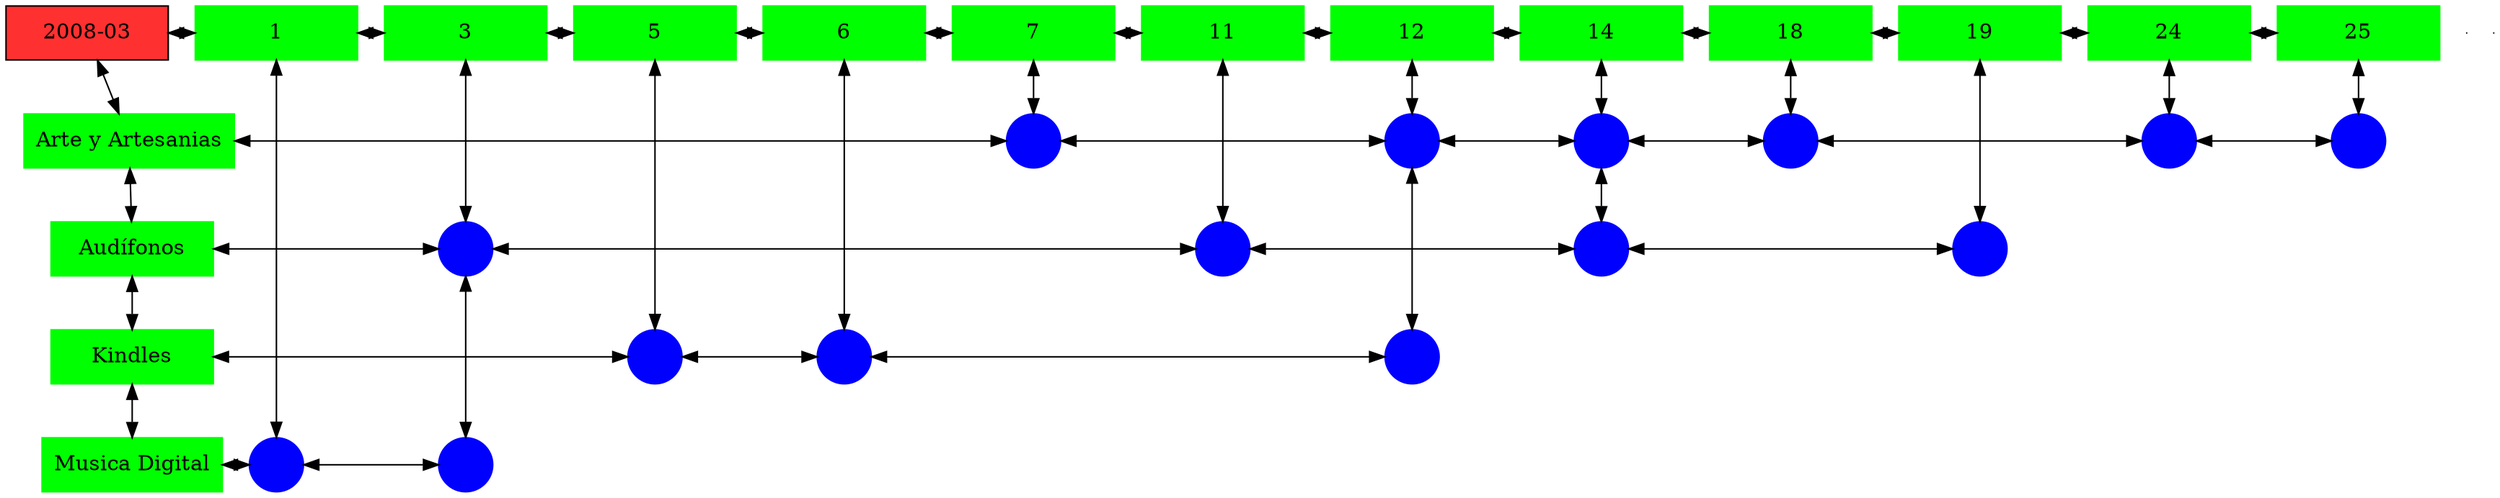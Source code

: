 digraph G{
node[shape="box"];
nodeMt[ label = "2008-03", width = 1.5, style = filled, fillcolor = firebrick1, group = 1 ];
e0[ shape = point, width = 0 ];
e1[ shape = point, width = 0 ];
node0xc001ec1bd0[label="1",color=green,style =filled,width = 1.5 group=1];
nodeMt->node0xc001ec1bd0[dir="both"];
{rank=same;nodeMt;node0xc001ec1bd0;}
node0xc0020e1720[label="3",color=green,style =filled,width = 1.5 group=3];
node0xc001ec1bd0->node0xc0020e1720[dir="both"];
{rank=same;node0xc001ec1bd0;node0xc0020e1720;}
node0xc00207e730[label="5",color=green,style =filled,width = 1.5 group=5];
node0xc0020e1720->node0xc00207e730[dir="both"];
{rank=same;node0xc0020e1720;node0xc00207e730;}
node0xc002217270[label="6",color=green,style =filled,width = 1.5 group=6];
node0xc00207e730->node0xc002217270[dir="both"];
{rank=same;node0xc00207e730;node0xc002217270;}
node0xc001eda780[label="7",color=green,style =filled,width = 1.5 group=7];
node0xc002217270->node0xc001eda780[dir="both"];
{rank=same;node0xc002217270;node0xc001eda780;}
node0xc001f3e870[label="11",color=green,style =filled,width = 1.5 group=11];
node0xc001eda780->node0xc001f3e870[dir="both"];
{rank=same;node0xc001eda780;node0xc001f3e870;}
node0xc001f66f50[label="12",color=green,style =filled,width = 1.5 group=12];
node0xc001f3e870->node0xc001f66f50[dir="both"];
{rank=same;node0xc001f3e870;node0xc001f66f50;}
node0xc00209ea50[label="14",color=green,style =filled,width = 1.5 group=14];
node0xc001f66f50->node0xc00209ea50[dir="both"];
{rank=same;node0xc001f66f50;node0xc00209ea50;}
node0xc00224c640[label="18",color=green,style =filled,width = 1.5 group=18];
node0xc00209ea50->node0xc00224c640[dir="both"];
{rank=same;node0xc00209ea50;node0xc00224c640;}
node0xc001f3f950[label="19",color=green,style =filled,width = 1.5 group=19];
node0xc00224c640->node0xc001f3f950[dir="both"];
{rank=same;node0xc00224c640;node0xc001f3f950;}
node0xc0022e54a0[label="24",color=green,style =filled,width = 1.5 group=24];
node0xc001f3f950->node0xc0022e54a0[dir="both"];
{rank=same;node0xc001f3f950;node0xc0022e54a0;}
node0xc00200e7d0[label="25",color=green,style =filled,width = 1.5 group=25];
node0xc0022e54a0->node0xc00200e7d0[dir="both"];
{rank=same;node0xc0022e54a0;node0xc00200e7d0;}
node0xc001eda730[label="Arte y Artesanias",color=green,style =filled width = 1.5 group=1];
node0xc001ed3200[label="",color=blue,style =filled, width = 0.5 group=7 shape=circle];
node0xc001eda730->node0xc001ed3200[dir="both"];
{rank=same;node0xc001eda730;node0xc001ed3200;}
node0xc00216c300[label="",color=blue,style =filled, width = 0.5 group=12 shape=circle];
node0xc001ed3200->node0xc00216c300[dir="both"];
{rank=same;node0xc00216c300;node0xc001ed3200;}
node0xc0020bc000[label="",color=blue,style =filled, width = 0.5 group=14 shape=circle];
node0xc00216c300->node0xc0020bc000[dir="both"];
{rank=same;node0xc0020bc000;node0xc00216c300;}
node0xc002246f00[label="",color=blue,style =filled, width = 0.5 group=18 shape=circle];
node0xc0020bc000->node0xc002246f00[dir="both"];
{rank=same;node0xc002246f00;node0xc0020bc000;}
node0xc0022dde00[label="",color=blue,style =filled, width = 0.5 group=24 shape=circle];
node0xc002246f00->node0xc0022dde00[dir="both"];
{rank=same;node0xc0022dde00;node0xc002246f00;}
node0xc00200cc80[label="",color=blue,style =filled, width = 0.5 group=25 shape=circle];
node0xc0022dde00->node0xc00200cc80[dir="both"];
{rank=same;node0xc00200cc80;node0xc0022dde00;}
node0xc001f3e820[label="Audífonos",color=green,style =filled width = 1.5 group=1];
node0xc0020eaa00[label="",color=blue,style =filled, width = 0.5 group=3 shape=circle];
node0xc001f3e820->node0xc0020eaa00[dir="both"];
{rank=same;node0xc001f3e820;node0xc0020eaa00;}
node0xc001f29f80[label="",color=blue,style =filled, width = 0.5 group=11 shape=circle];
node0xc0020eaa00->node0xc001f29f80[dir="both"];
{rank=same;node0xc001f29f80;node0xc0020eaa00;}
node0xc00208de00[label="",color=blue,style =filled, width = 0.5 group=14 shape=circle];
node0xc001f29f80->node0xc00208de00[dir="both"];
{rank=same;node0xc00208de00;node0xc001f29f80;}
node0xc001f40a00[label="",color=blue,style =filled, width = 0.5 group=19 shape=circle];
node0xc00208de00->node0xc001f40a00[dir="both"];
{rank=same;node0xc001f40a00;node0xc00208de00;}
node0xc001f66f00[label="Kindles",color=green,style =filled width = 1.5 group=1];
node0xc00207ac80[label="",color=blue,style =filled, width = 0.5 group=5 shape=circle];
node0xc001f66f00->node0xc00207ac80[dir="both"];
{rank=same;node0xc001f66f00;node0xc00207ac80;}
node0xc002218700[label="",color=blue,style =filled, width = 0.5 group=6 shape=circle];
node0xc00207ac80->node0xc002218700[dir="both"];
{rank=same;node0xc002218700;node0xc00207ac80;}
node0xc001f70000[label="",color=blue,style =filled, width = 0.5 group=12 shape=circle];
node0xc002218700->node0xc001f70000[dir="both"];
{rank=same;node0xc001f70000;node0xc002218700;}
node0xc001ec1b80[label="Musica Digital",color=green,style =filled width = 1.5 group=1];
node0xc001ebd780[label="",color=blue,style =filled, width = 0.5 group=1 shape=circle];
node0xc001ec1b80->node0xc001ebd780[dir="both"];
{rank=same;node0xc001ec1b80;node0xc001ebd780;}
node0xc002304900[label="",color=blue,style =filled, width = 0.5 group=3 shape=circle];
node0xc001ebd780->node0xc002304900[dir="both"];
{rank=same;node0xc002304900;node0xc001ebd780;}
node0xc001ec1bd0->node0xc001ebd780[dir="both"];
node0xc0020e1720->node0xc0020eaa00[dir="both"];
node0xc0020eaa00->node0xc002304900[dir="both"];
node0xc00207e730->node0xc00207ac80[dir="both"];
node0xc002217270->node0xc002218700[dir="both"];
node0xc001eda780->node0xc001ed3200[dir="both"];
node0xc001f3e870->node0xc001f29f80[dir="both"];
node0xc001f66f50->node0xc00216c300[dir="both"];
node0xc00216c300->node0xc001f70000[dir="both"];
node0xc00209ea50->node0xc0020bc000[dir="both"];
node0xc0020bc000->node0xc00208de00[dir="both"];
node0xc00224c640->node0xc002246f00[dir="both"];
node0xc001f3f950->node0xc001f40a00[dir="both"];
node0xc0022e54a0->node0xc0022dde00[dir="both"];
node0xc00200e7d0->node0xc00200cc80[dir="both"];
nodeMt->node0xc001eda730[dir="both"];
node0xc001eda730->node0xc001f3e820[dir="both"];
node0xc001f3e820->node0xc001f66f00[dir="both"];
node0xc001f66f00->node0xc001ec1b80[dir="both"];
}
